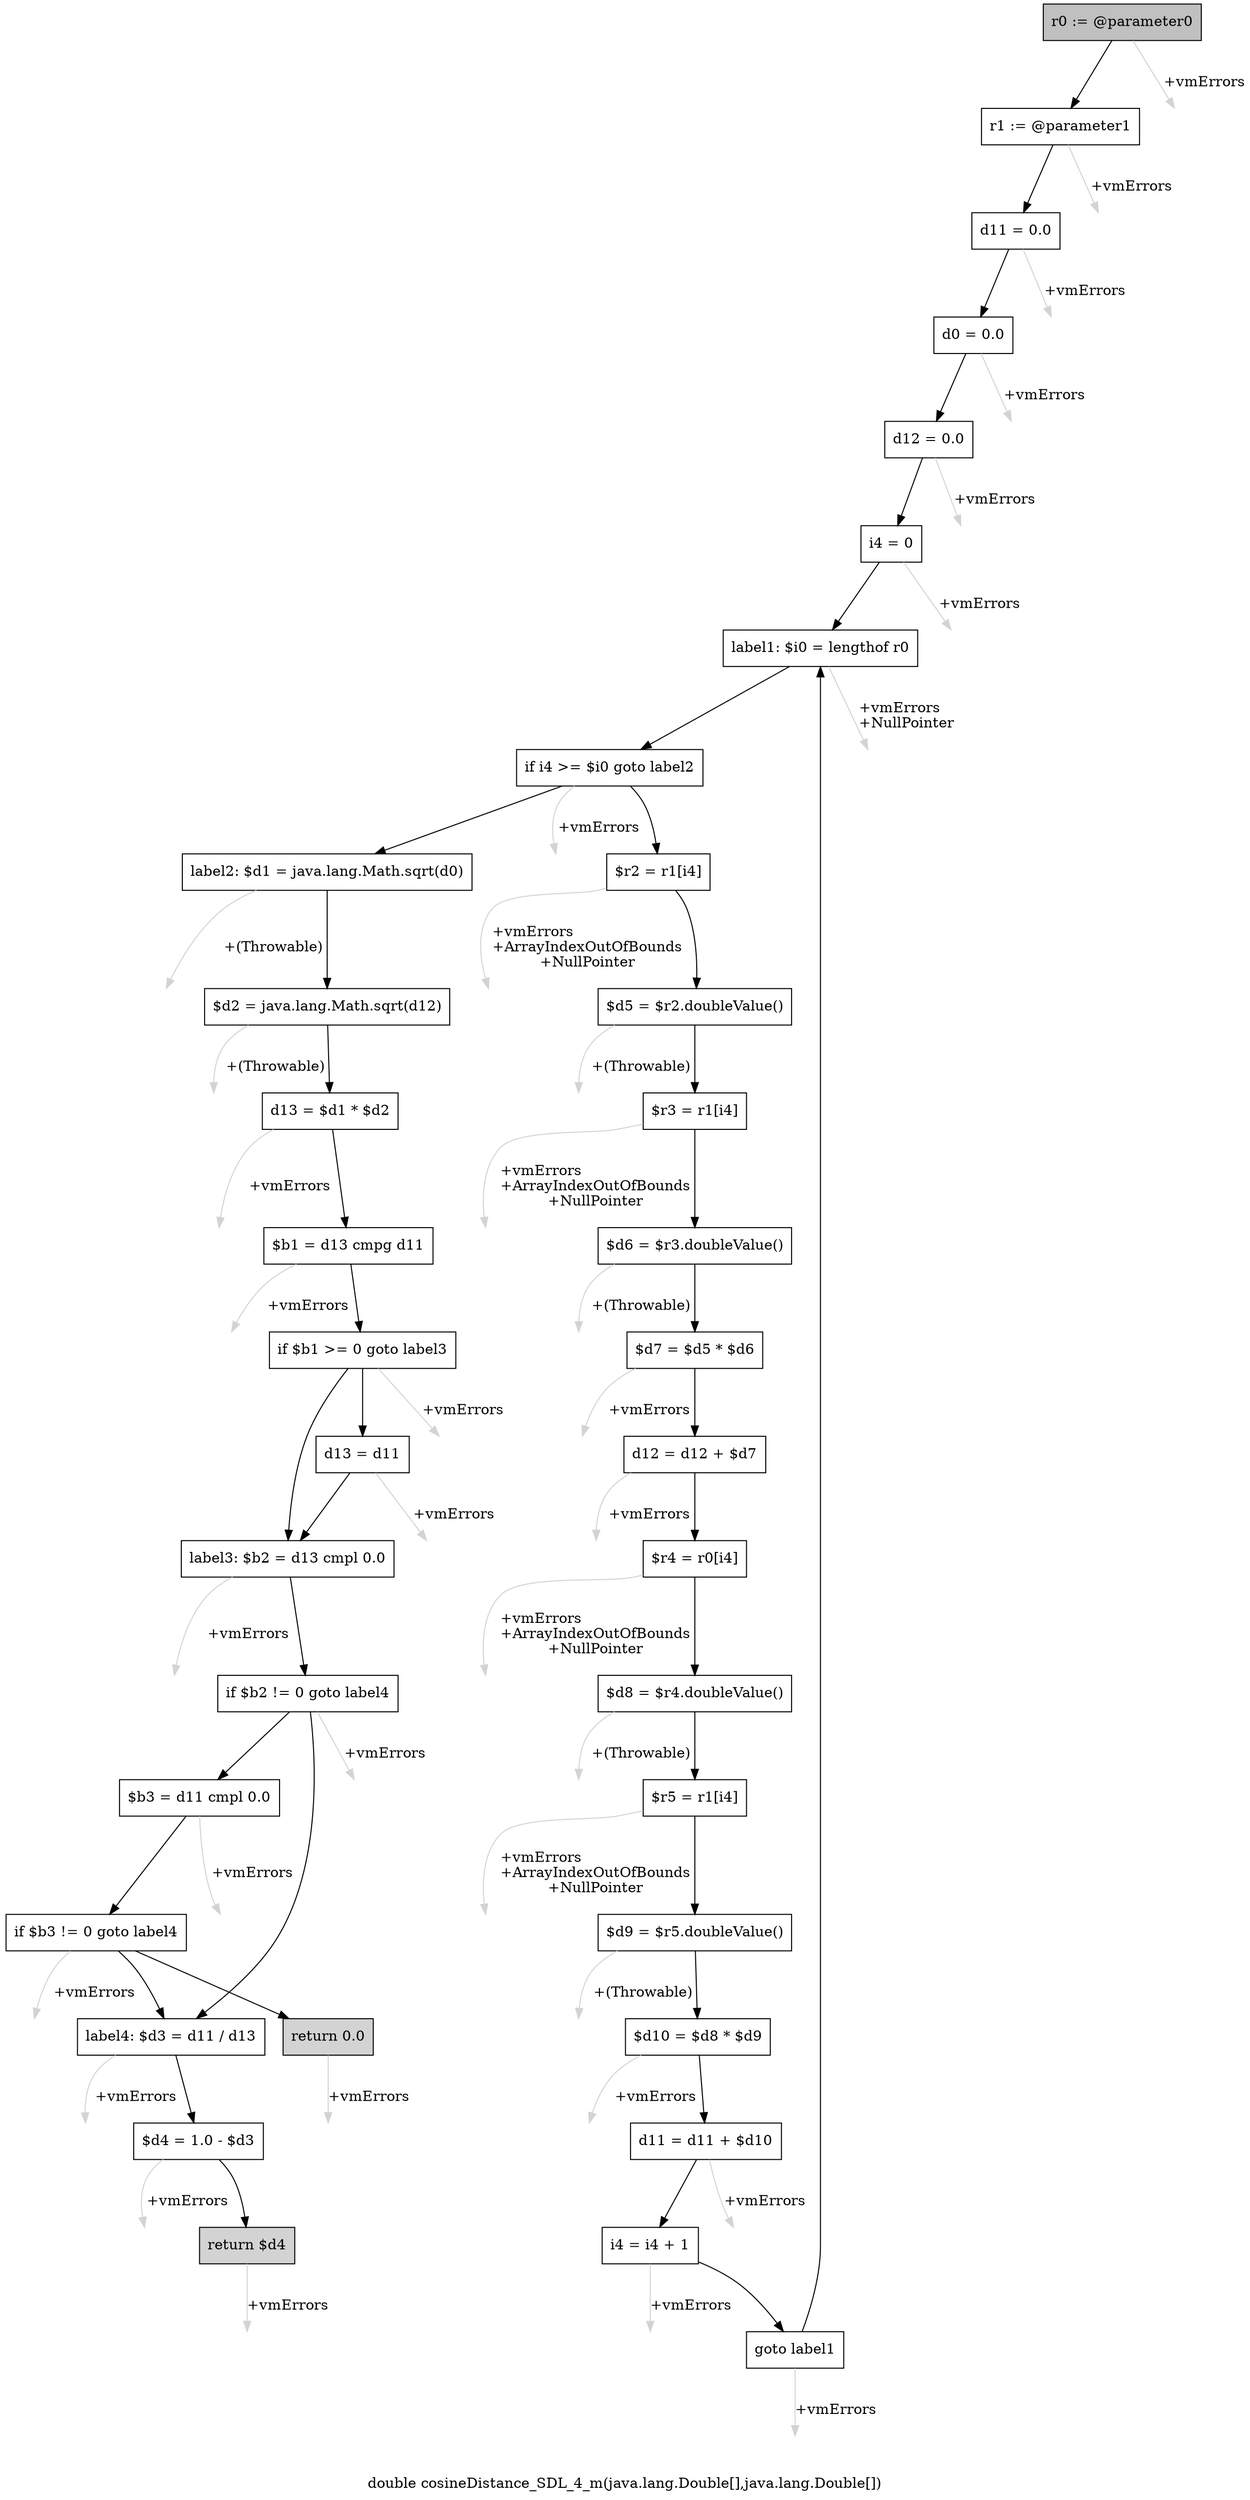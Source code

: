 digraph "double cosineDistance_SDL_4_m(java.lang.Double[],java.lang.Double[])" {
    label="double cosineDistance_SDL_4_m(java.lang.Double[],java.lang.Double[])";
    node [shape=box];
    "0" [style=filled,fillcolor=gray,label="r0 := @parameter0",];
    "1" [label="r1 := @parameter1",];
    "0"->"1" [color=black,];
    "36" [style=invis,label="Esc",];
    "0"->"36" [color=lightgray,label="\l+vmErrors",];
    "2" [label="d11 = 0.0",];
    "1"->"2" [color=black,];
    "37" [style=invis,label="Esc",];
    "1"->"37" [color=lightgray,label="\l+vmErrors",];
    "3" [label="d0 = 0.0",];
    "2"->"3" [color=black,];
    "38" [style=invis,label="Esc",];
    "2"->"38" [color=lightgray,label="\l+vmErrors",];
    "4" [label="d12 = 0.0",];
    "3"->"4" [color=black,];
    "39" [style=invis,label="Esc",];
    "3"->"39" [color=lightgray,label="\l+vmErrors",];
    "5" [label="i4 = 0",];
    "4"->"5" [color=black,];
    "40" [style=invis,label="Esc",];
    "4"->"40" [color=lightgray,label="\l+vmErrors",];
    "6" [label="label1: $i0 = lengthof r0",];
    "5"->"6" [color=black,];
    "41" [style=invis,label="Esc",];
    "5"->"41" [color=lightgray,label="\l+vmErrors",];
    "7" [label="if i4 >= $i0 goto label2",];
    "6"->"7" [color=black,];
    "42" [style=invis,label="Esc",];
    "6"->"42" [color=lightgray,label="\l+vmErrors\l+NullPointer",];
    "8" [label="$r2 = r1[i4]",];
    "7"->"8" [color=black,];
    "22" [label="label2: $d1 = java.lang.Math.sqrt(d0)",];
    "7"->"22" [color=black,];
    "43" [style=invis,label="Esc",];
    "7"->"43" [color=lightgray,label="\l+vmErrors",];
    "9" [label="$d5 = $r2.doubleValue()",];
    "8"->"9" [color=black,];
    "44" [style=invis,label="Esc",];
    "8"->"44" [color=lightgray,label="\l+vmErrors\l+ArrayIndexOutOfBounds\l+NullPointer",];
    "10" [label="$r3 = r1[i4]",];
    "9"->"10" [color=black,];
    "45" [style=invis,label="Esc",];
    "9"->"45" [color=lightgray,label="\l+(Throwable)",];
    "11" [label="$d6 = $r3.doubleValue()",];
    "10"->"11" [color=black,];
    "46" [style=invis,label="Esc",];
    "10"->"46" [color=lightgray,label="\l+vmErrors\l+ArrayIndexOutOfBounds\l+NullPointer",];
    "12" [label="$d7 = $d5 * $d6",];
    "11"->"12" [color=black,];
    "47" [style=invis,label="Esc",];
    "11"->"47" [color=lightgray,label="\l+(Throwable)",];
    "13" [label="d12 = d12 + $d7",];
    "12"->"13" [color=black,];
    "48" [style=invis,label="Esc",];
    "12"->"48" [color=lightgray,label="\l+vmErrors",];
    "14" [label="$r4 = r0[i4]",];
    "13"->"14" [color=black,];
    "49" [style=invis,label="Esc",];
    "13"->"49" [color=lightgray,label="\l+vmErrors",];
    "15" [label="$d8 = $r4.doubleValue()",];
    "14"->"15" [color=black,];
    "50" [style=invis,label="Esc",];
    "14"->"50" [color=lightgray,label="\l+vmErrors\l+ArrayIndexOutOfBounds\l+NullPointer",];
    "16" [label="$r5 = r1[i4]",];
    "15"->"16" [color=black,];
    "51" [style=invis,label="Esc",];
    "15"->"51" [color=lightgray,label="\l+(Throwable)",];
    "17" [label="$d9 = $r5.doubleValue()",];
    "16"->"17" [color=black,];
    "52" [style=invis,label="Esc",];
    "16"->"52" [color=lightgray,label="\l+vmErrors\l+ArrayIndexOutOfBounds\l+NullPointer",];
    "18" [label="$d10 = $d8 * $d9",];
    "17"->"18" [color=black,];
    "53" [style=invis,label="Esc",];
    "17"->"53" [color=lightgray,label="\l+(Throwable)",];
    "19" [label="d11 = d11 + $d10",];
    "18"->"19" [color=black,];
    "54" [style=invis,label="Esc",];
    "18"->"54" [color=lightgray,label="\l+vmErrors",];
    "20" [label="i4 = i4 + 1",];
    "19"->"20" [color=black,];
    "55" [style=invis,label="Esc",];
    "19"->"55" [color=lightgray,label="\l+vmErrors",];
    "21" [label="goto label1",];
    "20"->"21" [color=black,];
    "56" [style=invis,label="Esc",];
    "20"->"56" [color=lightgray,label="\l+vmErrors",];
    "21"->"6" [color=black,];
    "57" [style=invis,label="Esc",];
    "21"->"57" [color=lightgray,label="\l+vmErrors",];
    "23" [label="$d2 = java.lang.Math.sqrt(d12)",];
    "22"->"23" [color=black,];
    "58" [style=invis,label="Esc",];
    "22"->"58" [color=lightgray,label="\l+(Throwable)",];
    "24" [label="d13 = $d1 * $d2",];
    "23"->"24" [color=black,];
    "59" [style=invis,label="Esc",];
    "23"->"59" [color=lightgray,label="\l+(Throwable)",];
    "25" [label="$b1 = d13 cmpg d11",];
    "24"->"25" [color=black,];
    "60" [style=invis,label="Esc",];
    "24"->"60" [color=lightgray,label="\l+vmErrors",];
    "26" [label="if $b1 >= 0 goto label3",];
    "25"->"26" [color=black,];
    "61" [style=invis,label="Esc",];
    "25"->"61" [color=lightgray,label="\l+vmErrors",];
    "27" [label="d13 = d11",];
    "26"->"27" [color=black,];
    "28" [label="label3: $b2 = d13 cmpl 0.0",];
    "26"->"28" [color=black,];
    "62" [style=invis,label="Esc",];
    "26"->"62" [color=lightgray,label="\l+vmErrors",];
    "27"->"28" [color=black,];
    "63" [style=invis,label="Esc",];
    "27"->"63" [color=lightgray,label="\l+vmErrors",];
    "29" [label="if $b2 != 0 goto label4",];
    "28"->"29" [color=black,];
    "64" [style=invis,label="Esc",];
    "28"->"64" [color=lightgray,label="\l+vmErrors",];
    "30" [label="$b3 = d11 cmpl 0.0",];
    "29"->"30" [color=black,];
    "33" [label="label4: $d3 = d11 / d13",];
    "29"->"33" [color=black,];
    "65" [style=invis,label="Esc",];
    "29"->"65" [color=lightgray,label="\l+vmErrors",];
    "31" [label="if $b3 != 0 goto label4",];
    "30"->"31" [color=black,];
    "66" [style=invis,label="Esc",];
    "30"->"66" [color=lightgray,label="\l+vmErrors",];
    "32" [style=filled,fillcolor=lightgray,label="return 0.0",];
    "31"->"32" [color=black,];
    "31"->"33" [color=black,];
    "67" [style=invis,label="Esc",];
    "31"->"67" [color=lightgray,label="\l+vmErrors",];
    "68" [style=invis,label="Esc",];
    "32"->"68" [color=lightgray,label="\l+vmErrors",];
    "34" [label="$d4 = 1.0 - $d3",];
    "33"->"34" [color=black,];
    "69" [style=invis,label="Esc",];
    "33"->"69" [color=lightgray,label="\l+vmErrors",];
    "35" [style=filled,fillcolor=lightgray,label="return $d4",];
    "34"->"35" [color=black,];
    "70" [style=invis,label="Esc",];
    "34"->"70" [color=lightgray,label="\l+vmErrors",];
    "71" [style=invis,label="Esc",];
    "35"->"71" [color=lightgray,label="\l+vmErrors",];
}
